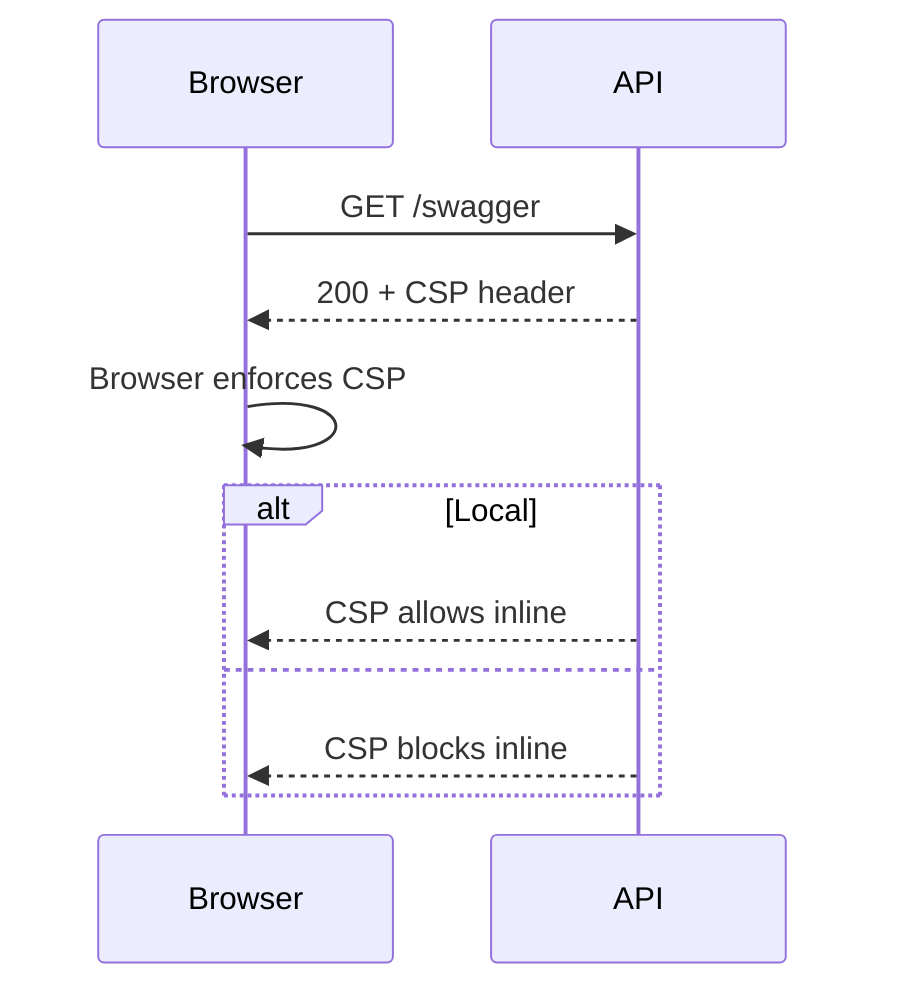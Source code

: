 sequenceDiagram
  participant B as Browser
  participant A as API
  B->>A: GET /swagger
  A-->>B: 200 + CSP header
  B->>B: Browser enforces CSP
  alt Local
    A-->>B: CSP allows inline
  else
    A-->>B: CSP blocks inline
  end